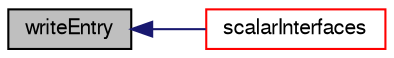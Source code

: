 digraph "writeEntry"
{
  bgcolor="transparent";
  edge [fontname="FreeSans",fontsize="10",labelfontname="FreeSans",labelfontsize="10"];
  node [fontname="FreeSans",fontsize="10",shape=record];
  rankdir="LR";
  Node963 [label="writeEntry",height=0.2,width=0.4,color="black", fillcolor="grey75", style="filled", fontcolor="black"];
  Node963 -> Node964 [dir="back",color="midnightblue",fontsize="10",style="solid",fontname="FreeSans"];
  Node964 [label="scalarInterfaces",height=0.2,width=0.4,color="red",URL="$a26514.html#a1e0cb61d745afbcd68c95b599539bf58",tooltip="Return a list of pointers for each patch field with only those. "];
}
